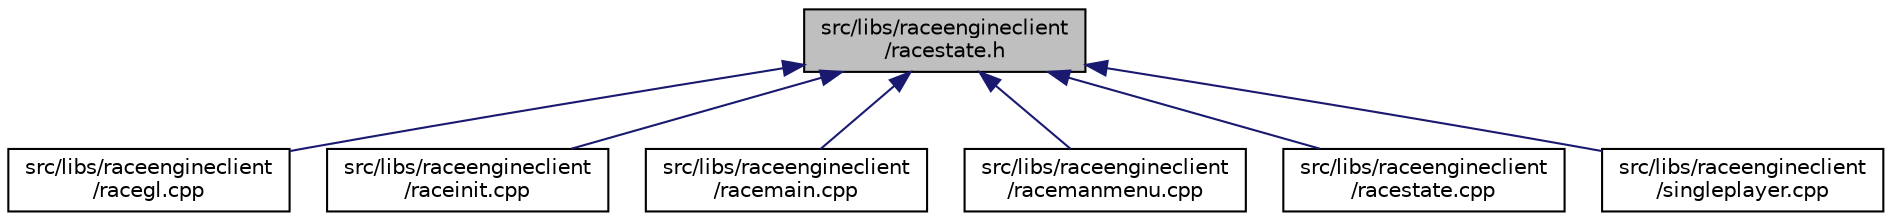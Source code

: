 digraph "src/libs/raceengineclient/racestate.h"
{
  edge [fontname="Helvetica",fontsize="10",labelfontname="Helvetica",labelfontsize="10"];
  node [fontname="Helvetica",fontsize="10",shape=record];
  Node1 [label="src/libs/raceengineclient\l/racestate.h",height=0.2,width=0.4,color="black", fillcolor="grey75", style="filled", fontcolor="black"];
  Node1 -> Node2 [dir="back",color="midnightblue",fontsize="10",style="solid",fontname="Helvetica"];
  Node2 [label="src/libs/raceengineclient\l/racegl.cpp",height=0.2,width=0.4,color="black", fillcolor="white", style="filled",URL="$racegl_8cpp.html"];
  Node1 -> Node3 [dir="back",color="midnightblue",fontsize="10",style="solid",fontname="Helvetica"];
  Node3 [label="src/libs/raceengineclient\l/raceinit.cpp",height=0.2,width=0.4,color="black", fillcolor="white", style="filled",URL="$raceinit_8cpp.html"];
  Node1 -> Node4 [dir="back",color="midnightblue",fontsize="10",style="solid",fontname="Helvetica"];
  Node4 [label="src/libs/raceengineclient\l/racemain.cpp",height=0.2,width=0.4,color="black", fillcolor="white", style="filled",URL="$racemain_8cpp.html"];
  Node1 -> Node5 [dir="back",color="midnightblue",fontsize="10",style="solid",fontname="Helvetica"];
  Node5 [label="src/libs/raceengineclient\l/racemanmenu.cpp",height=0.2,width=0.4,color="black", fillcolor="white", style="filled",URL="$racemanmenu_8cpp.html"];
  Node1 -> Node6 [dir="back",color="midnightblue",fontsize="10",style="solid",fontname="Helvetica"];
  Node6 [label="src/libs/raceengineclient\l/racestate.cpp",height=0.2,width=0.4,color="black", fillcolor="white", style="filled",URL="$racestate_8cpp.html"];
  Node1 -> Node7 [dir="back",color="midnightblue",fontsize="10",style="solid",fontname="Helvetica"];
  Node7 [label="src/libs/raceengineclient\l/singleplayer.cpp",height=0.2,width=0.4,color="black", fillcolor="white", style="filled",URL="$singleplayer_8cpp.html"];
}
